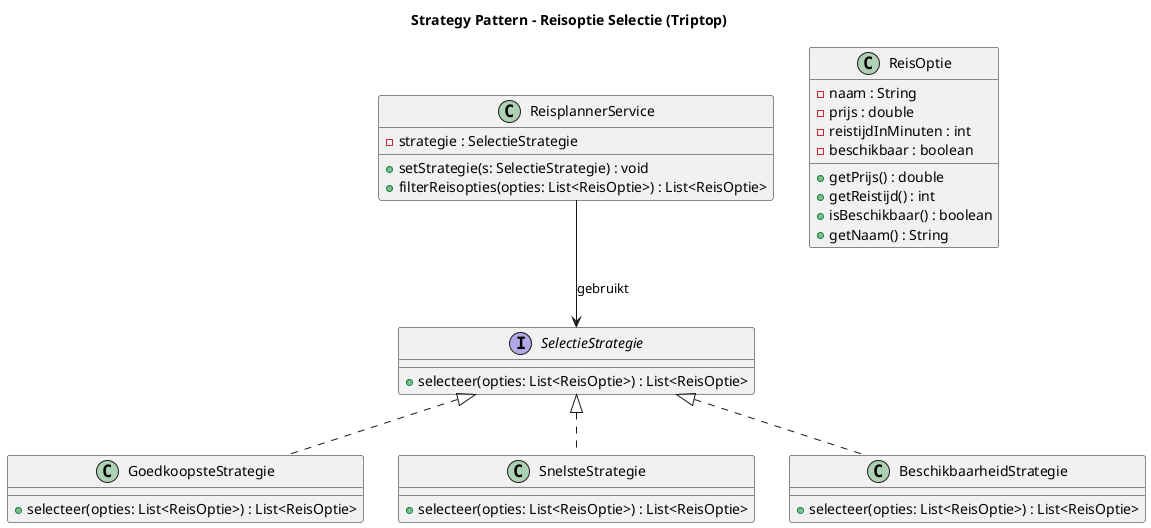 @startuml
title Strategy Pattern - Reisoptie Selectie (Triptop)

interface SelectieStrategie {
    + selecteer(opties: List<ReisOptie>) : List<ReisOptie>
}

class ReisOptie {
    - naam : String
    - prijs : double
    - reistijdInMinuten : int
    - beschikbaar : boolean
    + getPrijs() : double
    + getReistijd() : int
    + isBeschikbaar() : boolean
    + getNaam() : String
}

class GoedkoopsteStrategie {
    + selecteer(opties: List<ReisOptie>) : List<ReisOptie>
}

class SnelsteStrategie {
    + selecteer(opties: List<ReisOptie>) : List<ReisOptie>
}

class BeschikbaarheidStrategie {
    + selecteer(opties: List<ReisOptie>) : List<ReisOptie>
}

class ReisplannerService {
    - strategie : SelectieStrategie
    + setStrategie(s: SelectieStrategie) : void
    + filterReisopties(opties: List<ReisOptie>) : List<ReisOptie>
}

SelectieStrategie <|.. GoedkoopsteStrategie
SelectieStrategie <|.. SnelsteStrategie
SelectieStrategie <|.. BeschikbaarheidStrategie

ReisplannerService --> SelectieStrategie : gebruikt
@enduml